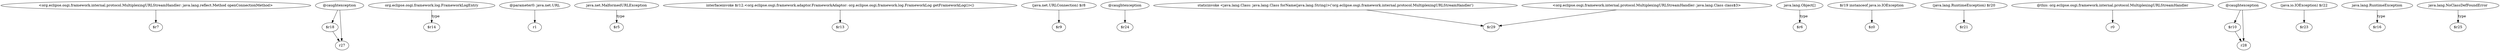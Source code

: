 digraph g {
0[label="<org.eclipse.osgi.framework.internal.protocol.MultiplexingURLStreamHandler: java.lang.reflect.Method openConnectionMethod>"]
1[label="$r7"]
0->1[label=""]
2[label="@caughtexception"]
3[label="$r18"]
2->3[label=""]
4[label="r27"]
2->4[label=""]
3->4[label=""]
5[label="org.eclipse.osgi.framework.log.FrameworkLogEntry"]
6[label="$r14"]
5->6[label="type"]
7[label="@parameter0: java.net.URL"]
8[label="r1"]
7->8[label=""]
9[label="java.net.MalformedURLException"]
10[label="$r5"]
9->10[label="type"]
11[label="interfaceinvoke $r12.<org.eclipse.osgi.framework.adaptor.FrameworkAdaptor: org.eclipse.osgi.framework.log.FrameworkLog getFrameworkLog()>()"]
12[label="$r13"]
11->12[label=""]
13[label="(java.net.URLConnection) $r8"]
14[label="$r9"]
13->14[label=""]
15[label="@caughtexception"]
16[label="$r24"]
15->16[label=""]
17[label="staticinvoke <java.lang.Class: java.lang.Class forName(java.lang.String)>('org.eclipse.osgi.framework.internal.protocol.MultiplexingURLStreamHandler')"]
18[label="$r29"]
17->18[label=""]
19[label="java.lang.Object[]"]
20[label="$r6"]
19->20[label="type"]
21[label="$r19 instanceof java.io.IOException"]
22[label="$z0"]
21->22[label=""]
23[label="(java.lang.RuntimeException) $r20"]
24[label="$r21"]
23->24[label=""]
25[label="@this: org.eclipse.osgi.framework.internal.protocol.MultiplexingURLStreamHandler"]
26[label="r0"]
25->26[label=""]
27[label="@caughtexception"]
28[label="$r10"]
27->28[label=""]
29[label="r28"]
28->29[label=""]
30[label="(java.io.IOException) $r22"]
31[label="$r23"]
30->31[label=""]
32[label="java.lang.RuntimeException"]
33[label="$r16"]
32->33[label="type"]
34[label="java.lang.NoClassDefFoundError"]
35[label="$r25"]
34->35[label="type"]
27->29[label=""]
36[label="<org.eclipse.osgi.framework.internal.protocol.MultiplexingURLStreamHandler: java.lang.Class class$3>"]
36->18[label=""]
}